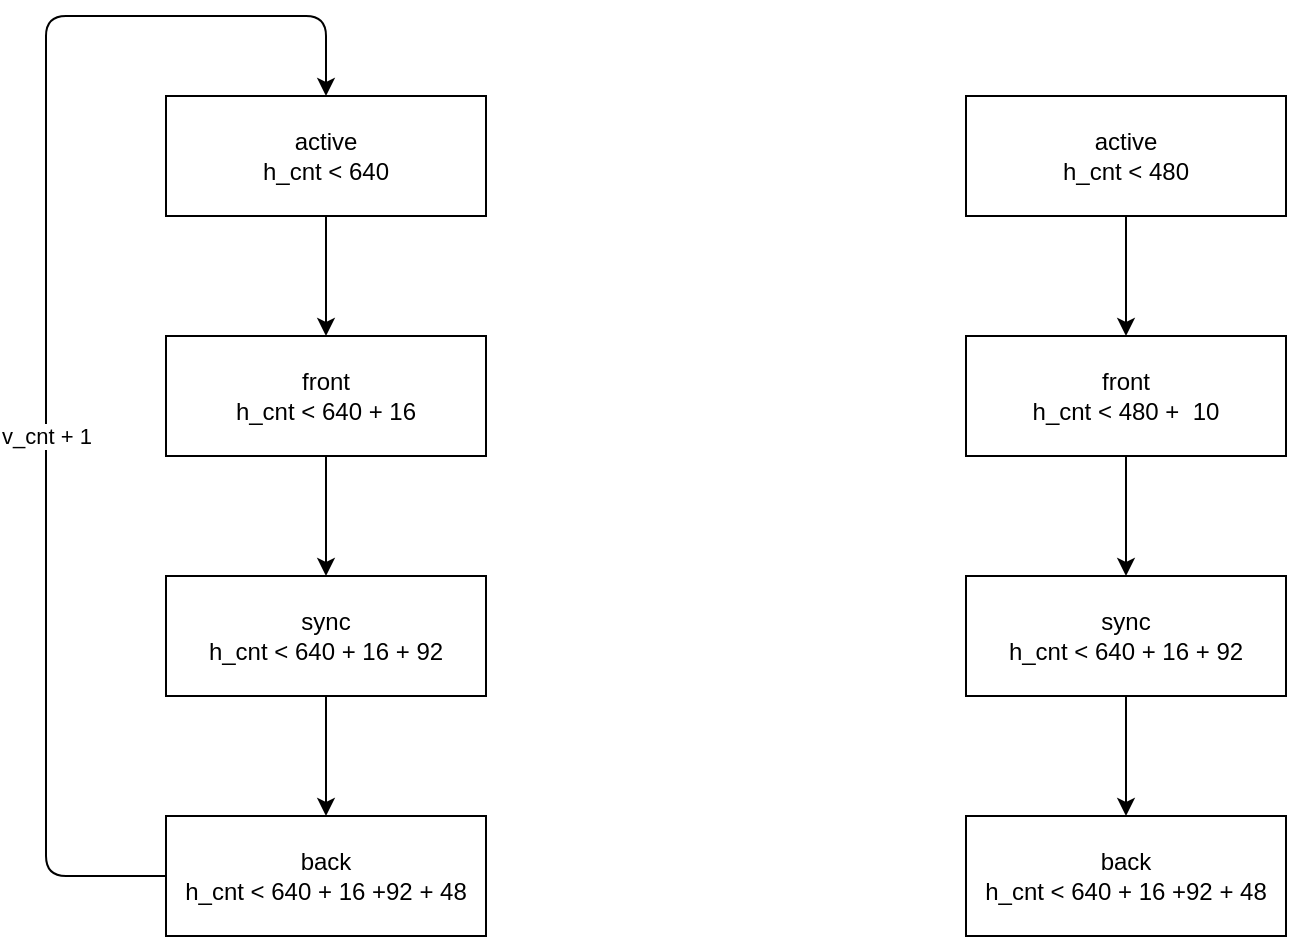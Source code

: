 <mxfile>
    <diagram id="DNeWetZVYOO8L3R26lG3" name="Page-1">
        <mxGraphModel dx="977" dy="603" grid="1" gridSize="10" guides="1" tooltips="1" connect="1" arrows="1" fold="1" page="1" pageScale="1" pageWidth="850" pageHeight="1100" math="0" shadow="0">
            <root>
                <mxCell id="0"/>
                <mxCell id="1" parent="0"/>
                <mxCell id="6" value="" style="edgeStyle=none;html=1;" edge="1" parent="1" source="2" target="3">
                    <mxGeometry relative="1" as="geometry"/>
                </mxCell>
                <mxCell id="2" value="active&lt;br&gt;h_cnt &amp;lt; 640" style="rounded=0;whiteSpace=wrap;html=1;" vertex="1" parent="1">
                    <mxGeometry x="200" y="120" width="160" height="60" as="geometry"/>
                </mxCell>
                <mxCell id="7" value="" style="edgeStyle=none;html=1;" edge="1" parent="1" source="3" target="4">
                    <mxGeometry relative="1" as="geometry"/>
                </mxCell>
                <mxCell id="3" value="front&lt;br&gt;h_cnt &amp;lt; 640 + 16" style="rounded=0;whiteSpace=wrap;html=1;" vertex="1" parent="1">
                    <mxGeometry x="200" y="240" width="160" height="60" as="geometry"/>
                </mxCell>
                <mxCell id="8" value="" style="edgeStyle=none;html=1;" edge="1" parent="1" source="4" target="5">
                    <mxGeometry relative="1" as="geometry"/>
                </mxCell>
                <mxCell id="4" value="sync&lt;br&gt;h_cnt &amp;lt; 640 + 16 + 92" style="rounded=0;whiteSpace=wrap;html=1;" vertex="1" parent="1">
                    <mxGeometry x="200" y="360" width="160" height="60" as="geometry"/>
                </mxCell>
                <mxCell id="16" value="v_cnt + 1" style="edgeStyle=none;html=1;entryX=0.5;entryY=0;entryDx=0;entryDy=0;" edge="1" parent="1" source="5" target="2">
                    <mxGeometry x="-0.164" relative="1" as="geometry">
                        <Array as="points">
                            <mxPoint x="140" y="510"/>
                            <mxPoint x="140" y="80"/>
                            <mxPoint x="280" y="80"/>
                        </Array>
                        <mxPoint as="offset"/>
                    </mxGeometry>
                </mxCell>
                <mxCell id="5" value="back&lt;br&gt;h_cnt &amp;lt; 640 + 16 +92 + 48" style="rounded=0;whiteSpace=wrap;html=1;" vertex="1" parent="1">
                    <mxGeometry x="200" y="480" width="160" height="60" as="geometry"/>
                </mxCell>
                <mxCell id="9" value="" style="edgeStyle=none;html=1;" edge="1" parent="1" source="10" target="12">
                    <mxGeometry relative="1" as="geometry"/>
                </mxCell>
                <mxCell id="10" value="active&lt;br&gt;h_cnt &amp;lt; 480" style="rounded=0;whiteSpace=wrap;html=1;" vertex="1" parent="1">
                    <mxGeometry x="600" y="120" width="160" height="60" as="geometry"/>
                </mxCell>
                <mxCell id="11" value="" style="edgeStyle=none;html=1;" edge="1" parent="1" source="12" target="14">
                    <mxGeometry relative="1" as="geometry"/>
                </mxCell>
                <mxCell id="12" value="front&lt;br&gt;h_cnt &amp;lt; 480 +&amp;nbsp; 10" style="rounded=0;whiteSpace=wrap;html=1;" vertex="1" parent="1">
                    <mxGeometry x="600" y="240" width="160" height="60" as="geometry"/>
                </mxCell>
                <mxCell id="13" value="" style="edgeStyle=none;html=1;" edge="1" parent="1" source="14" target="15">
                    <mxGeometry relative="1" as="geometry"/>
                </mxCell>
                <mxCell id="14" value="sync&lt;br&gt;h_cnt &amp;lt; 640 + 16 + 92" style="rounded=0;whiteSpace=wrap;html=1;" vertex="1" parent="1">
                    <mxGeometry x="600" y="360" width="160" height="60" as="geometry"/>
                </mxCell>
                <mxCell id="15" value="back&lt;br&gt;h_cnt &amp;lt; 640 + 16 +92 + 48" style="rounded=0;whiteSpace=wrap;html=1;" vertex="1" parent="1">
                    <mxGeometry x="600" y="480" width="160" height="60" as="geometry"/>
                </mxCell>
            </root>
        </mxGraphModel>
    </diagram>
</mxfile>
